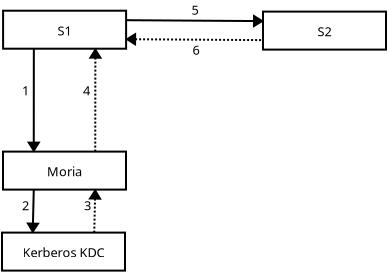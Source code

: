 <?xml version="1.0" encoding="UTF-8"?>
<dia:diagram xmlns:dia="http://www.lysator.liu.se/~alla/dia/"><dia:layer name="Background" visible="true"><dia:object type="Flowchart - Box" version="0" id="O0"><dia:attribute name="obj_pos"><dia:point val="8,5"/></dia:attribute><dia:attribute name="obj_bb"><dia:rectangle val="7.95,4.95;14.2,6.95"/></dia:attribute><dia:attribute name="elem_corner"><dia:point val="8,5"/></dia:attribute><dia:attribute name="elem_width"><dia:real val="6.15"/></dia:attribute><dia:attribute name="elem_height"><dia:real val="1.9"/></dia:attribute><dia:attribute name="show_background"><dia:boolean val="true"/></dia:attribute><dia:attribute name="padding"><dia:real val="0.5"/></dia:attribute><dia:attribute name="text"><dia:composite type="text"><dia:attribute name="string"><dia:string>#S1#</dia:string></dia:attribute><dia:attribute name="font"><dia:font family="sans" style="0" name="Courier"/></dia:attribute><dia:attribute name="height"><dia:real val="0.8"/></dia:attribute><dia:attribute name="pos"><dia:point val="11.075,6.2"/></dia:attribute><dia:attribute name="color"><dia:color val="#000000"/></dia:attribute><dia:attribute name="alignment"><dia:enum val="1"/></dia:attribute></dia:composite></dia:attribute></dia:object><dia:object type="Flowchart - Box" version="0" id="O1"><dia:attribute name="obj_pos"><dia:point val="7.995,12.045"/></dia:attribute><dia:attribute name="obj_bb"><dia:rectangle val="7.945,11.995;14.195,13.995"/></dia:attribute><dia:attribute name="elem_corner"><dia:point val="7.995,12.045"/></dia:attribute><dia:attribute name="elem_width"><dia:real val="6.15"/></dia:attribute><dia:attribute name="elem_height"><dia:real val="1.9"/></dia:attribute><dia:attribute name="show_background"><dia:boolean val="true"/></dia:attribute><dia:attribute name="padding"><dia:real val="0.5"/></dia:attribute><dia:attribute name="text"><dia:composite type="text"><dia:attribute name="string"><dia:string>#Moria#</dia:string></dia:attribute><dia:attribute name="font"><dia:font family="sans" style="0" name="Courier"/></dia:attribute><dia:attribute name="height"><dia:real val="0.8"/></dia:attribute><dia:attribute name="pos"><dia:point val="11.07,13.245"/></dia:attribute><dia:attribute name="color"><dia:color val="#000000"/></dia:attribute><dia:attribute name="alignment"><dia:enum val="1"/></dia:attribute></dia:composite></dia:attribute></dia:object><dia:object type="Flowchart - Box" version="0" id="O2"><dia:attribute name="obj_pos"><dia:point val="7.945,16.095"/></dia:attribute><dia:attribute name="obj_bb"><dia:rectangle val="7.895,16.045;14.145,18.045"/></dia:attribute><dia:attribute name="elem_corner"><dia:point val="7.945,16.095"/></dia:attribute><dia:attribute name="elem_width"><dia:real val="6.15"/></dia:attribute><dia:attribute name="elem_height"><dia:real val="1.9"/></dia:attribute><dia:attribute name="show_background"><dia:boolean val="true"/></dia:attribute><dia:attribute name="padding"><dia:real val="0.5"/></dia:attribute><dia:attribute name="text"><dia:composite type="text"><dia:attribute name="string"><dia:string>#Kerberos KDC#</dia:string></dia:attribute><dia:attribute name="font"><dia:font family="sans" style="0" name="Courier"/></dia:attribute><dia:attribute name="height"><dia:real val="0.8"/></dia:attribute><dia:attribute name="pos"><dia:point val="11.02,17.295"/></dia:attribute><dia:attribute name="color"><dia:color val="#000000"/></dia:attribute><dia:attribute name="alignment"><dia:enum val="1"/></dia:attribute></dia:composite></dia:attribute></dia:object><dia:object type="Flowchart - Box" version="0" id="O3"><dia:attribute name="obj_pos"><dia:point val="20.995,5.045"/></dia:attribute><dia:attribute name="obj_bb"><dia:rectangle val="20.945,4.995;27.195,6.995"/></dia:attribute><dia:attribute name="elem_corner"><dia:point val="20.995,5.045"/></dia:attribute><dia:attribute name="elem_width"><dia:real val="6.15"/></dia:attribute><dia:attribute name="elem_height"><dia:real val="1.9"/></dia:attribute><dia:attribute name="show_background"><dia:boolean val="true"/></dia:attribute><dia:attribute name="padding"><dia:real val="0.5"/></dia:attribute><dia:attribute name="text"><dia:composite type="text"><dia:attribute name="string"><dia:string>#S2#</dia:string></dia:attribute><dia:attribute name="font"><dia:font family="sans" style="0" name="Courier"/></dia:attribute><dia:attribute name="height"><dia:real val="0.8"/></dia:attribute><dia:attribute name="pos"><dia:point val="24.07,6.245"/></dia:attribute><dia:attribute name="color"><dia:color val="#000000"/></dia:attribute><dia:attribute name="alignment"><dia:enum val="1"/></dia:attribute></dia:composite></dia:attribute></dia:object><dia:object type="Standard - Line" version="0" id="O4"><dia:attribute name="obj_pos"><dia:point val="9.537,6.9"/></dia:attribute><dia:attribute name="obj_bb"><dia:rectangle val="9.032,6.85;10.033,12.095"/></dia:attribute><dia:attribute name="conn_endpoints"><dia:point val="9.537,6.9"/><dia:point val="9.533,12.045"/></dia:attribute><dia:attribute name="numcp"><dia:int val="1"/></dia:attribute><dia:attribute name="end_arrow"><dia:enum val="3"/></dia:attribute><dia:attribute name="end_arrow_length"><dia:real val="0.4"/></dia:attribute><dia:attribute name="end_arrow_width"><dia:real val="0.5"/></dia:attribute><dia:connections><dia:connection handle="0" to="O0" connection="12"/><dia:connection handle="1" to="O1" connection="1"/></dia:connections></dia:object><dia:object type="Standard - Line" version="0" id="O5"><dia:attribute name="obj_pos"><dia:point val="12.607,12.045"/></dia:attribute><dia:attribute name="obj_bb"><dia:rectangle val="12.113,6.85;13.113,12.095"/></dia:attribute><dia:attribute name="conn_endpoints"><dia:point val="12.607,12.045"/><dia:point val="12.613,6.9"/></dia:attribute><dia:attribute name="numcp"><dia:int val="1"/></dia:attribute><dia:attribute name="line_style"><dia:enum val="4"/></dia:attribute><dia:attribute name="end_arrow"><dia:enum val="3"/></dia:attribute><dia:attribute name="end_arrow_length"><dia:real val="0.4"/></dia:attribute><dia:attribute name="end_arrow_width"><dia:real val="0.5"/></dia:attribute><dia:connections><dia:connection handle="0" to="O1" connection="3"/><dia:connection handle="1" to="O0" connection="14"/></dia:connections></dia:object><dia:object type="Standard - Line" version="0" id="O6"><dia:attribute name="obj_pos"><dia:point val="9.533,13.945"/></dia:attribute><dia:attribute name="obj_bb"><dia:rectangle val="8.981,13.894;9.984,16.157"/></dia:attribute><dia:attribute name="conn_endpoints"><dia:point val="9.533,13.945"/><dia:point val="9.482,16.095"/></dia:attribute><dia:attribute name="numcp"><dia:int val="1"/></dia:attribute><dia:attribute name="end_arrow"><dia:enum val="3"/></dia:attribute><dia:attribute name="end_arrow_length"><dia:real val="0.4"/></dia:attribute><dia:attribute name="end_arrow_width"><dia:real val="0.5"/></dia:attribute><dia:connections><dia:connection handle="0" to="O1" connection="12"/><dia:connection handle="1" to="O2" connection="1"/></dia:connections></dia:object><dia:object type="Standard - Line" version="0" id="O7"><dia:attribute name="obj_pos"><dia:point val="12.557,16.095"/></dia:attribute><dia:attribute name="obj_bb"><dia:rectangle val="12.107,13.883;13.108,16.146"/></dia:attribute><dia:attribute name="conn_endpoints"><dia:point val="12.557,16.095"/><dia:point val="12.607,13.945"/></dia:attribute><dia:attribute name="numcp"><dia:int val="1"/></dia:attribute><dia:attribute name="line_style"><dia:enum val="4"/></dia:attribute><dia:attribute name="end_arrow"><dia:enum val="3"/></dia:attribute><dia:attribute name="end_arrow_length"><dia:real val="0.4"/></dia:attribute><dia:attribute name="end_arrow_width"><dia:real val="0.5"/></dia:attribute><dia:connections><dia:connection handle="0" to="O2" connection="3"/><dia:connection handle="1" to="O1" connection="14"/></dia:connections></dia:object><dia:object type="Standard - Line" version="0" id="O8"><dia:attribute name="obj_pos"><dia:point val="14.15,5.475"/></dia:attribute><dia:attribute name="obj_bb"><dia:rectangle val="14.1,5.02;21.048,6.02"/></dia:attribute><dia:attribute name="conn_endpoints"><dia:point val="14.15,5.475"/><dia:point val="20.995,5.52"/></dia:attribute><dia:attribute name="numcp"><dia:int val="1"/></dia:attribute><dia:attribute name="end_arrow"><dia:enum val="3"/></dia:attribute><dia:attribute name="end_arrow_length"><dia:real val="0.4"/></dia:attribute><dia:attribute name="end_arrow_width"><dia:real val="0.5"/></dia:attribute><dia:connections><dia:connection handle="0" to="O0" connection="6"/><dia:connection handle="1" to="O3" connection="5"/></dia:connections></dia:object><dia:object type="Standard - Line" version="0" id="O9"><dia:attribute name="obj_pos"><dia:point val="14.15,6.425"/></dia:attribute><dia:attribute name="obj_bb"><dia:rectangle val="14.097,5.925;21.045,6.925"/></dia:attribute><dia:attribute name="conn_endpoints"><dia:point val="14.15,6.425"/><dia:point val="20.995,6.47"/></dia:attribute><dia:attribute name="numcp"><dia:int val="1"/></dia:attribute><dia:attribute name="line_style"><dia:enum val="4"/></dia:attribute><dia:attribute name="start_arrow"><dia:enum val="3"/></dia:attribute><dia:attribute name="start_arrow_length"><dia:real val="0.4"/></dia:attribute><dia:attribute name="start_arrow_width"><dia:real val="0.5"/></dia:attribute><dia:connections><dia:connection handle="0" to="O0" connection="10"/><dia:connection handle="1" to="O3" connection="9"/></dia:connections></dia:object><dia:object type="Standard - Text" version="0" id="O10"><dia:attribute name="obj_pos"><dia:point val="8.95,9.225"/></dia:attribute><dia:attribute name="obj_bb"><dia:rectangle val="8.95,8.575;9.35,9.575"/></dia:attribute><dia:attribute name="text"><dia:composite type="text"><dia:attribute name="string"><dia:string>#1#</dia:string></dia:attribute><dia:attribute name="font"><dia:font family="sans" style="0" name="Courier"/></dia:attribute><dia:attribute name="height"><dia:real val="0.8"/></dia:attribute><dia:attribute name="pos"><dia:point val="8.95,9.225"/></dia:attribute><dia:attribute name="color"><dia:color val="#000000"/></dia:attribute><dia:attribute name="alignment"><dia:enum val="0"/></dia:attribute></dia:composite></dia:attribute></dia:object><dia:object type="Standard - Text" version="0" id="O11"><dia:attribute name="obj_pos"><dia:point val="12,9.225"/></dia:attribute><dia:attribute name="obj_bb"><dia:rectangle val="12,8.554;12.421,9.617"/></dia:attribute><dia:attribute name="text"><dia:composite type="text"><dia:attribute name="string"><dia:string>#4#</dia:string></dia:attribute><dia:attribute name="font"><dia:font family="sans" style="0" name="Courier"/></dia:attribute><dia:attribute name="height"><dia:real val="0.8"/></dia:attribute><dia:attribute name="pos"><dia:point val="12,9.225"/></dia:attribute><dia:attribute name="color"><dia:color val="#000000"/></dia:attribute><dia:attribute name="alignment"><dia:enum val="0"/></dia:attribute></dia:composite></dia:attribute></dia:object><dia:object type="Standard - Text" version="0" id="O12"><dia:attribute name="obj_pos"><dia:point val="8.95,14.975"/></dia:attribute><dia:attribute name="obj_bb"><dia:rectangle val="8.95,14.304;9.371,15.367"/></dia:attribute><dia:attribute name="text"><dia:composite type="text"><dia:attribute name="string"><dia:string>#2#</dia:string></dia:attribute><dia:attribute name="font"><dia:font family="sans" style="0" name="Courier"/></dia:attribute><dia:attribute name="height"><dia:real val="0.8"/></dia:attribute><dia:attribute name="pos"><dia:point val="8.95,14.975"/></dia:attribute><dia:attribute name="color"><dia:color val="#000000"/></dia:attribute><dia:attribute name="alignment"><dia:enum val="0"/></dia:attribute></dia:composite></dia:attribute></dia:object><dia:object type="Standard - Text" version="0" id="O13"><dia:attribute name="obj_pos"><dia:point val="12.05,14.975"/></dia:attribute><dia:attribute name="obj_bb"><dia:rectangle val="12.05,14.304;12.471,15.367"/></dia:attribute><dia:attribute name="text"><dia:composite type="text"><dia:attribute name="string"><dia:string>#3#</dia:string></dia:attribute><dia:attribute name="font"><dia:font family="sans" style="0" name="Courier"/></dia:attribute><dia:attribute name="height"><dia:real val="0.8"/></dia:attribute><dia:attribute name="pos"><dia:point val="12.05,14.975"/></dia:attribute><dia:attribute name="color"><dia:color val="#000000"/></dia:attribute><dia:attribute name="alignment"><dia:enum val="0"/></dia:attribute></dia:composite></dia:attribute></dia:object><dia:object type="Standard - Text" version="0" id="O14"><dia:attribute name="obj_pos"><dia:point val="17.425,5.2"/></dia:attribute><dia:attribute name="obj_bb"><dia:rectangle val="17.425,4.55;17.825,5.55"/></dia:attribute><dia:attribute name="text"><dia:composite type="text"><dia:attribute name="string"><dia:string>#5#</dia:string></dia:attribute><dia:attribute name="font"><dia:font family="sans" style="0" name="Courier"/></dia:attribute><dia:attribute name="height"><dia:real val="0.8"/></dia:attribute><dia:attribute name="pos"><dia:point val="17.425,5.2"/></dia:attribute><dia:attribute name="color"><dia:color val="#000000"/></dia:attribute><dia:attribute name="alignment"><dia:enum val="0"/></dia:attribute></dia:composite></dia:attribute></dia:object><dia:object type="Standard - Text" version="0" id="O15"><dia:attribute name="obj_pos"><dia:point val="17.475,7.2"/></dia:attribute><dia:attribute name="obj_bb"><dia:rectangle val="17.475,6.55;17.875,7.55"/></dia:attribute><dia:attribute name="text"><dia:composite type="text"><dia:attribute name="string"><dia:string>#6#</dia:string></dia:attribute><dia:attribute name="font"><dia:font family="sans" style="0" name="Courier"/></dia:attribute><dia:attribute name="height"><dia:real val="0.8"/></dia:attribute><dia:attribute name="pos"><dia:point val="17.475,7.2"/></dia:attribute><dia:attribute name="color"><dia:color val="#000000"/></dia:attribute><dia:attribute name="alignment"><dia:enum val="0"/></dia:attribute></dia:composite></dia:attribute></dia:object></dia:layer></dia:diagram>

